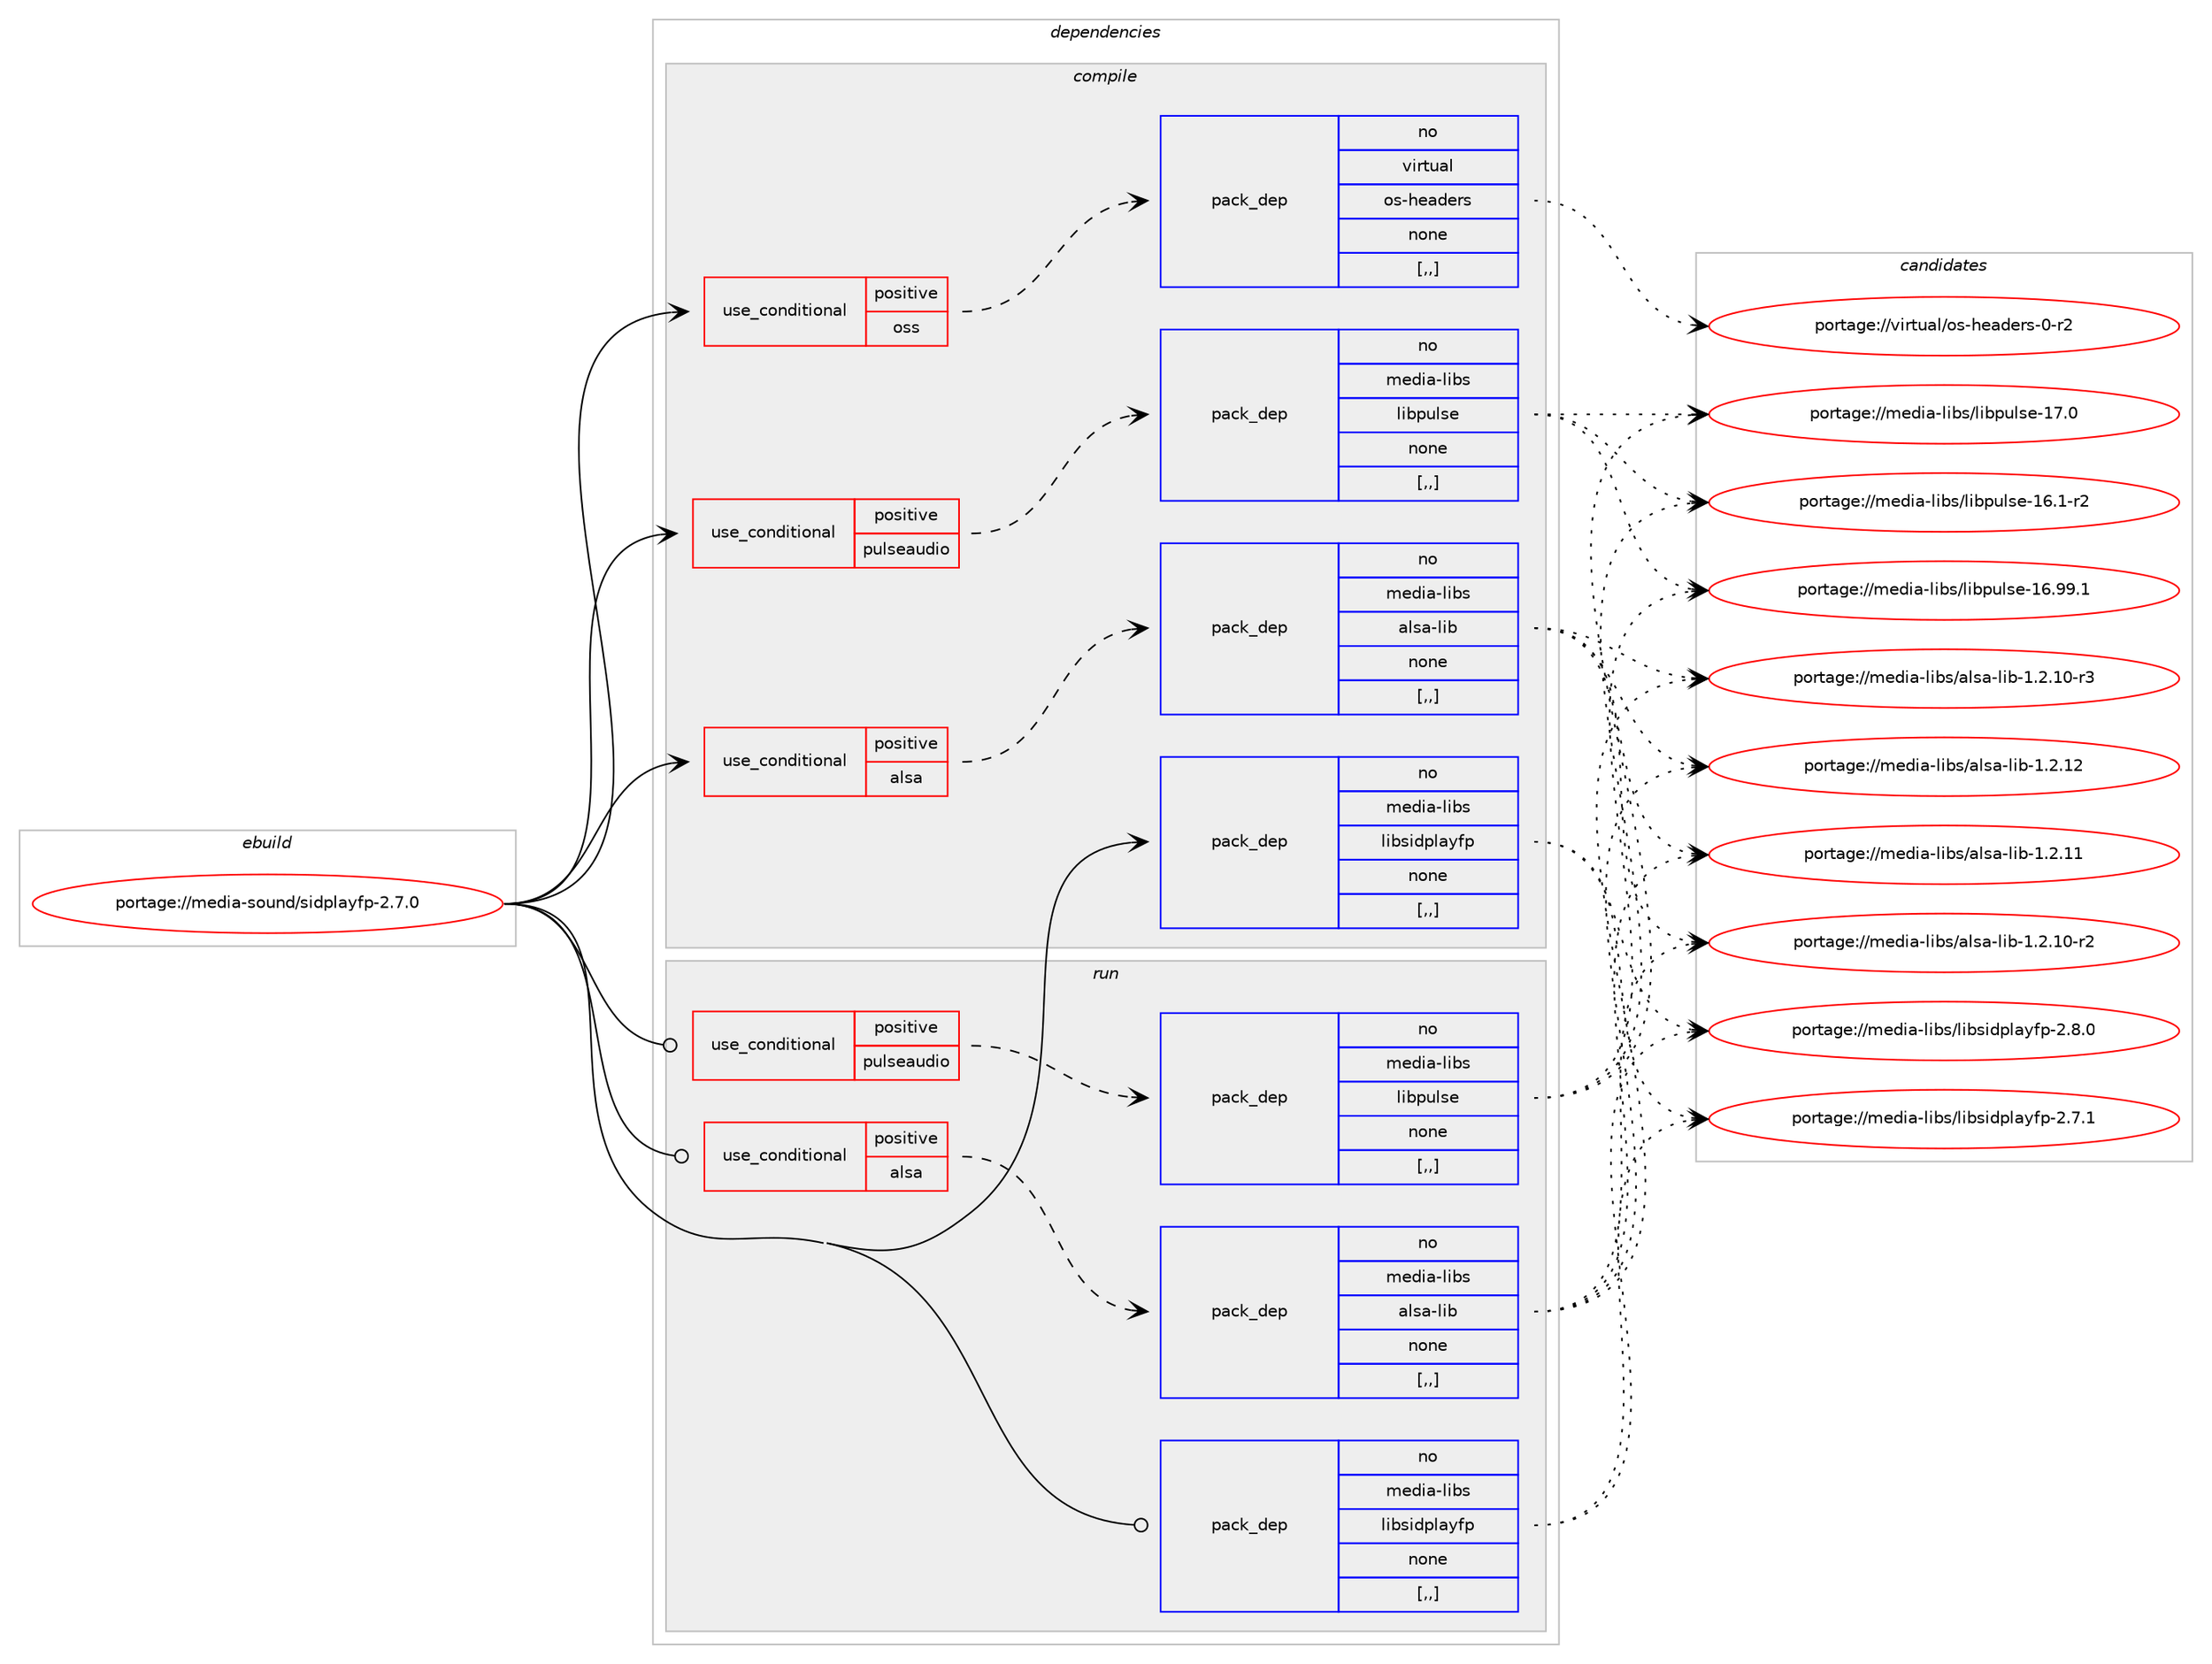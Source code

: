 digraph prolog {

# *************
# Graph options
# *************

newrank=true;
concentrate=true;
compound=true;
graph [rankdir=LR,fontname=Helvetica,fontsize=10,ranksep=1.5];#, ranksep=2.5, nodesep=0.2];
edge  [arrowhead=vee];
node  [fontname=Helvetica,fontsize=10];

# **********
# The ebuild
# **********

subgraph cluster_leftcol {
color=gray;
rank=same;
label=<<i>ebuild</i>>;
id [label="portage://media-sound/sidplayfp-2.7.0", color=red, width=4, href="../media-sound/sidplayfp-2.7.0.svg"];
}

# ****************
# The dependencies
# ****************

subgraph cluster_midcol {
color=gray;
label=<<i>dependencies</i>>;
subgraph cluster_compile {
fillcolor="#eeeeee";
style=filled;
label=<<i>compile</i>>;
subgraph cond79649 {
dependency313904 [label=<<TABLE BORDER="0" CELLBORDER="1" CELLSPACING="0" CELLPADDING="4"><TR><TD ROWSPAN="3" CELLPADDING="10">use_conditional</TD></TR><TR><TD>positive</TD></TR><TR><TD>alsa</TD></TR></TABLE>>, shape=none, color=red];
subgraph pack231838 {
dependency313905 [label=<<TABLE BORDER="0" CELLBORDER="1" CELLSPACING="0" CELLPADDING="4" WIDTH="220"><TR><TD ROWSPAN="6" CELLPADDING="30">pack_dep</TD></TR><TR><TD WIDTH="110">no</TD></TR><TR><TD>media-libs</TD></TR><TR><TD>alsa-lib</TD></TR><TR><TD>none</TD></TR><TR><TD>[,,]</TD></TR></TABLE>>, shape=none, color=blue];
}
dependency313904:e -> dependency313905:w [weight=20,style="dashed",arrowhead="vee"];
}
id:e -> dependency313904:w [weight=20,style="solid",arrowhead="vee"];
subgraph cond79650 {
dependency313906 [label=<<TABLE BORDER="0" CELLBORDER="1" CELLSPACING="0" CELLPADDING="4"><TR><TD ROWSPAN="3" CELLPADDING="10">use_conditional</TD></TR><TR><TD>positive</TD></TR><TR><TD>oss</TD></TR></TABLE>>, shape=none, color=red];
subgraph pack231839 {
dependency313907 [label=<<TABLE BORDER="0" CELLBORDER="1" CELLSPACING="0" CELLPADDING="4" WIDTH="220"><TR><TD ROWSPAN="6" CELLPADDING="30">pack_dep</TD></TR><TR><TD WIDTH="110">no</TD></TR><TR><TD>virtual</TD></TR><TR><TD>os-headers</TD></TR><TR><TD>none</TD></TR><TR><TD>[,,]</TD></TR></TABLE>>, shape=none, color=blue];
}
dependency313906:e -> dependency313907:w [weight=20,style="dashed",arrowhead="vee"];
}
id:e -> dependency313906:w [weight=20,style="solid",arrowhead="vee"];
subgraph cond79651 {
dependency313908 [label=<<TABLE BORDER="0" CELLBORDER="1" CELLSPACING="0" CELLPADDING="4"><TR><TD ROWSPAN="3" CELLPADDING="10">use_conditional</TD></TR><TR><TD>positive</TD></TR><TR><TD>pulseaudio</TD></TR></TABLE>>, shape=none, color=red];
subgraph pack231840 {
dependency313909 [label=<<TABLE BORDER="0" CELLBORDER="1" CELLSPACING="0" CELLPADDING="4" WIDTH="220"><TR><TD ROWSPAN="6" CELLPADDING="30">pack_dep</TD></TR><TR><TD WIDTH="110">no</TD></TR><TR><TD>media-libs</TD></TR><TR><TD>libpulse</TD></TR><TR><TD>none</TD></TR><TR><TD>[,,]</TD></TR></TABLE>>, shape=none, color=blue];
}
dependency313908:e -> dependency313909:w [weight=20,style="dashed",arrowhead="vee"];
}
id:e -> dependency313908:w [weight=20,style="solid",arrowhead="vee"];
subgraph pack231841 {
dependency313910 [label=<<TABLE BORDER="0" CELLBORDER="1" CELLSPACING="0" CELLPADDING="4" WIDTH="220"><TR><TD ROWSPAN="6" CELLPADDING="30">pack_dep</TD></TR><TR><TD WIDTH="110">no</TD></TR><TR><TD>media-libs</TD></TR><TR><TD>libsidplayfp</TD></TR><TR><TD>none</TD></TR><TR><TD>[,,]</TD></TR></TABLE>>, shape=none, color=blue];
}
id:e -> dependency313910:w [weight=20,style="solid",arrowhead="vee"];
}
subgraph cluster_compileandrun {
fillcolor="#eeeeee";
style=filled;
label=<<i>compile and run</i>>;
}
subgraph cluster_run {
fillcolor="#eeeeee";
style=filled;
label=<<i>run</i>>;
subgraph cond79652 {
dependency313911 [label=<<TABLE BORDER="0" CELLBORDER="1" CELLSPACING="0" CELLPADDING="4"><TR><TD ROWSPAN="3" CELLPADDING="10">use_conditional</TD></TR><TR><TD>positive</TD></TR><TR><TD>alsa</TD></TR></TABLE>>, shape=none, color=red];
subgraph pack231842 {
dependency313912 [label=<<TABLE BORDER="0" CELLBORDER="1" CELLSPACING="0" CELLPADDING="4" WIDTH="220"><TR><TD ROWSPAN="6" CELLPADDING="30">pack_dep</TD></TR><TR><TD WIDTH="110">no</TD></TR><TR><TD>media-libs</TD></TR><TR><TD>alsa-lib</TD></TR><TR><TD>none</TD></TR><TR><TD>[,,]</TD></TR></TABLE>>, shape=none, color=blue];
}
dependency313911:e -> dependency313912:w [weight=20,style="dashed",arrowhead="vee"];
}
id:e -> dependency313911:w [weight=20,style="solid",arrowhead="odot"];
subgraph cond79653 {
dependency313913 [label=<<TABLE BORDER="0" CELLBORDER="1" CELLSPACING="0" CELLPADDING="4"><TR><TD ROWSPAN="3" CELLPADDING="10">use_conditional</TD></TR><TR><TD>positive</TD></TR><TR><TD>pulseaudio</TD></TR></TABLE>>, shape=none, color=red];
subgraph pack231843 {
dependency313914 [label=<<TABLE BORDER="0" CELLBORDER="1" CELLSPACING="0" CELLPADDING="4" WIDTH="220"><TR><TD ROWSPAN="6" CELLPADDING="30">pack_dep</TD></TR><TR><TD WIDTH="110">no</TD></TR><TR><TD>media-libs</TD></TR><TR><TD>libpulse</TD></TR><TR><TD>none</TD></TR><TR><TD>[,,]</TD></TR></TABLE>>, shape=none, color=blue];
}
dependency313913:e -> dependency313914:w [weight=20,style="dashed",arrowhead="vee"];
}
id:e -> dependency313913:w [weight=20,style="solid",arrowhead="odot"];
subgraph pack231844 {
dependency313915 [label=<<TABLE BORDER="0" CELLBORDER="1" CELLSPACING="0" CELLPADDING="4" WIDTH="220"><TR><TD ROWSPAN="6" CELLPADDING="30">pack_dep</TD></TR><TR><TD WIDTH="110">no</TD></TR><TR><TD>media-libs</TD></TR><TR><TD>libsidplayfp</TD></TR><TR><TD>none</TD></TR><TR><TD>[,,]</TD></TR></TABLE>>, shape=none, color=blue];
}
id:e -> dependency313915:w [weight=20,style="solid",arrowhead="odot"];
}
}

# **************
# The candidates
# **************

subgraph cluster_choices {
rank=same;
color=gray;
label=<<i>candidates</i>>;

subgraph choice231838 {
color=black;
nodesep=1;
choice1091011001059745108105981154797108115974510810598454946504649484511450 [label="portage://media-libs/alsa-lib-1.2.10-r2", color=red, width=4,href="../media-libs/alsa-lib-1.2.10-r2.svg"];
choice1091011001059745108105981154797108115974510810598454946504649484511451 [label="portage://media-libs/alsa-lib-1.2.10-r3", color=red, width=4,href="../media-libs/alsa-lib-1.2.10-r3.svg"];
choice109101100105974510810598115479710811597451081059845494650464949 [label="portage://media-libs/alsa-lib-1.2.11", color=red, width=4,href="../media-libs/alsa-lib-1.2.11.svg"];
choice109101100105974510810598115479710811597451081059845494650464950 [label="portage://media-libs/alsa-lib-1.2.12", color=red, width=4,href="../media-libs/alsa-lib-1.2.12.svg"];
dependency313905:e -> choice1091011001059745108105981154797108115974510810598454946504649484511450:w [style=dotted,weight="100"];
dependency313905:e -> choice1091011001059745108105981154797108115974510810598454946504649484511451:w [style=dotted,weight="100"];
dependency313905:e -> choice109101100105974510810598115479710811597451081059845494650464949:w [style=dotted,weight="100"];
dependency313905:e -> choice109101100105974510810598115479710811597451081059845494650464950:w [style=dotted,weight="100"];
}
subgraph choice231839 {
color=black;
nodesep=1;
choice1181051141161179710847111115451041019710010111411545484511450 [label="portage://virtual/os-headers-0-r2", color=red, width=4,href="../virtual/os-headers-0-r2.svg"];
dependency313907:e -> choice1181051141161179710847111115451041019710010111411545484511450:w [style=dotted,weight="100"];
}
subgraph choice231840 {
color=black;
nodesep=1;
choice109101100105974510810598115471081059811211710811510145495446494511450 [label="portage://media-libs/libpulse-16.1-r2", color=red, width=4,href="../media-libs/libpulse-16.1-r2.svg"];
choice10910110010597451081059811547108105981121171081151014549544657574649 [label="portage://media-libs/libpulse-16.99.1", color=red, width=4,href="../media-libs/libpulse-16.99.1.svg"];
choice10910110010597451081059811547108105981121171081151014549554648 [label="portage://media-libs/libpulse-17.0", color=red, width=4,href="../media-libs/libpulse-17.0.svg"];
dependency313909:e -> choice109101100105974510810598115471081059811211710811510145495446494511450:w [style=dotted,weight="100"];
dependency313909:e -> choice10910110010597451081059811547108105981121171081151014549544657574649:w [style=dotted,weight="100"];
dependency313909:e -> choice10910110010597451081059811547108105981121171081151014549554648:w [style=dotted,weight="100"];
}
subgraph choice231841 {
color=black;
nodesep=1;
choice109101100105974510810598115471081059811510510011210897121102112455046554649 [label="portage://media-libs/libsidplayfp-2.7.1", color=red, width=4,href="../media-libs/libsidplayfp-2.7.1.svg"];
choice109101100105974510810598115471081059811510510011210897121102112455046564648 [label="portage://media-libs/libsidplayfp-2.8.0", color=red, width=4,href="../media-libs/libsidplayfp-2.8.0.svg"];
dependency313910:e -> choice109101100105974510810598115471081059811510510011210897121102112455046554649:w [style=dotted,weight="100"];
dependency313910:e -> choice109101100105974510810598115471081059811510510011210897121102112455046564648:w [style=dotted,weight="100"];
}
subgraph choice231842 {
color=black;
nodesep=1;
choice1091011001059745108105981154797108115974510810598454946504649484511450 [label="portage://media-libs/alsa-lib-1.2.10-r2", color=red, width=4,href="../media-libs/alsa-lib-1.2.10-r2.svg"];
choice1091011001059745108105981154797108115974510810598454946504649484511451 [label="portage://media-libs/alsa-lib-1.2.10-r3", color=red, width=4,href="../media-libs/alsa-lib-1.2.10-r3.svg"];
choice109101100105974510810598115479710811597451081059845494650464949 [label="portage://media-libs/alsa-lib-1.2.11", color=red, width=4,href="../media-libs/alsa-lib-1.2.11.svg"];
choice109101100105974510810598115479710811597451081059845494650464950 [label="portage://media-libs/alsa-lib-1.2.12", color=red, width=4,href="../media-libs/alsa-lib-1.2.12.svg"];
dependency313912:e -> choice1091011001059745108105981154797108115974510810598454946504649484511450:w [style=dotted,weight="100"];
dependency313912:e -> choice1091011001059745108105981154797108115974510810598454946504649484511451:w [style=dotted,weight="100"];
dependency313912:e -> choice109101100105974510810598115479710811597451081059845494650464949:w [style=dotted,weight="100"];
dependency313912:e -> choice109101100105974510810598115479710811597451081059845494650464950:w [style=dotted,weight="100"];
}
subgraph choice231843 {
color=black;
nodesep=1;
choice109101100105974510810598115471081059811211710811510145495446494511450 [label="portage://media-libs/libpulse-16.1-r2", color=red, width=4,href="../media-libs/libpulse-16.1-r2.svg"];
choice10910110010597451081059811547108105981121171081151014549544657574649 [label="portage://media-libs/libpulse-16.99.1", color=red, width=4,href="../media-libs/libpulse-16.99.1.svg"];
choice10910110010597451081059811547108105981121171081151014549554648 [label="portage://media-libs/libpulse-17.0", color=red, width=4,href="../media-libs/libpulse-17.0.svg"];
dependency313914:e -> choice109101100105974510810598115471081059811211710811510145495446494511450:w [style=dotted,weight="100"];
dependency313914:e -> choice10910110010597451081059811547108105981121171081151014549544657574649:w [style=dotted,weight="100"];
dependency313914:e -> choice10910110010597451081059811547108105981121171081151014549554648:w [style=dotted,weight="100"];
}
subgraph choice231844 {
color=black;
nodesep=1;
choice109101100105974510810598115471081059811510510011210897121102112455046554649 [label="portage://media-libs/libsidplayfp-2.7.1", color=red, width=4,href="../media-libs/libsidplayfp-2.7.1.svg"];
choice109101100105974510810598115471081059811510510011210897121102112455046564648 [label="portage://media-libs/libsidplayfp-2.8.0", color=red, width=4,href="../media-libs/libsidplayfp-2.8.0.svg"];
dependency313915:e -> choice109101100105974510810598115471081059811510510011210897121102112455046554649:w [style=dotted,weight="100"];
dependency313915:e -> choice109101100105974510810598115471081059811510510011210897121102112455046564648:w [style=dotted,weight="100"];
}
}

}
